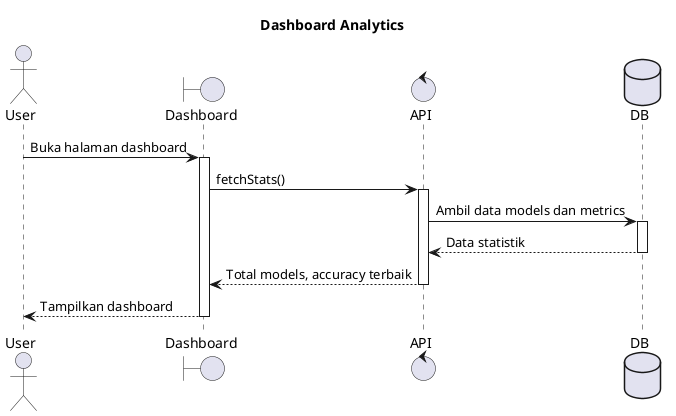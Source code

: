 @startuml Dashboard Analytics
title Dashboard Analytics

actor User
boundary Dashboard
control API
database DB

User -> Dashboard: Buka halaman dashboard
activate Dashboard

Dashboard -> API: fetchStats()
activate API

API -> DB: Ambil data models dan metrics
activate DB
DB --> API: Data statistik
deactivate DB

API --> Dashboard: Total models, accuracy terbaik
deactivate API

Dashboard --> User: Tampilkan dashboard
deactivate Dashboard

@enduml
